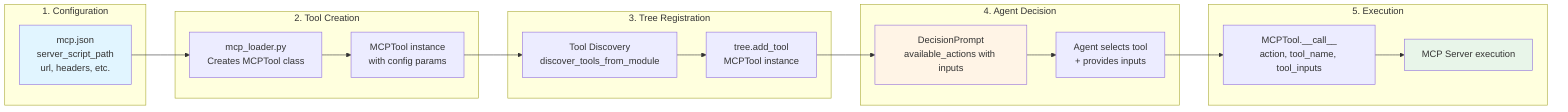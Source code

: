 flowchart LR
    subgraph "1. Configuration"
        JSON[mcp.json<br/>server_script_path<br/>url, headers, etc.]
    end
    
    subgraph "2. Tool Creation"
        Loader[mcp_loader.py<br/>Creates MCPTool class]
        Instance[MCPTool instance<br/>with config params]
    end
    
    subgraph "3. Tree Registration"
        Discovery[Tool Discovery<br/>discover_tools_from_module]
        TreeAdd[tree.add_tool<br/>MCPTool instance]
    end
    
    subgraph "4. Agent Decision"
        Schema[DecisionPrompt<br/>available_actions with inputs]
        AgentChoice[Agent selects tool<br/>+ provides inputs]
    end
    
    subgraph "5. Execution"
        Call[MCPTool.__call__<br/>action, tool_name, tool_inputs]
        MCPExec[MCP Server execution]
    end
    
    JSON --> Loader
    Loader --> Instance
    Instance --> Discovery
    Discovery --> TreeAdd
    TreeAdd --> Schema
    Schema --> AgentChoice
    AgentChoice --> Call
    Call --> MCPExec
    
    style JSON fill:#e1f5ff
    style Schema fill:#fff4e6
    style MCPExec fill:#e8f5e9
